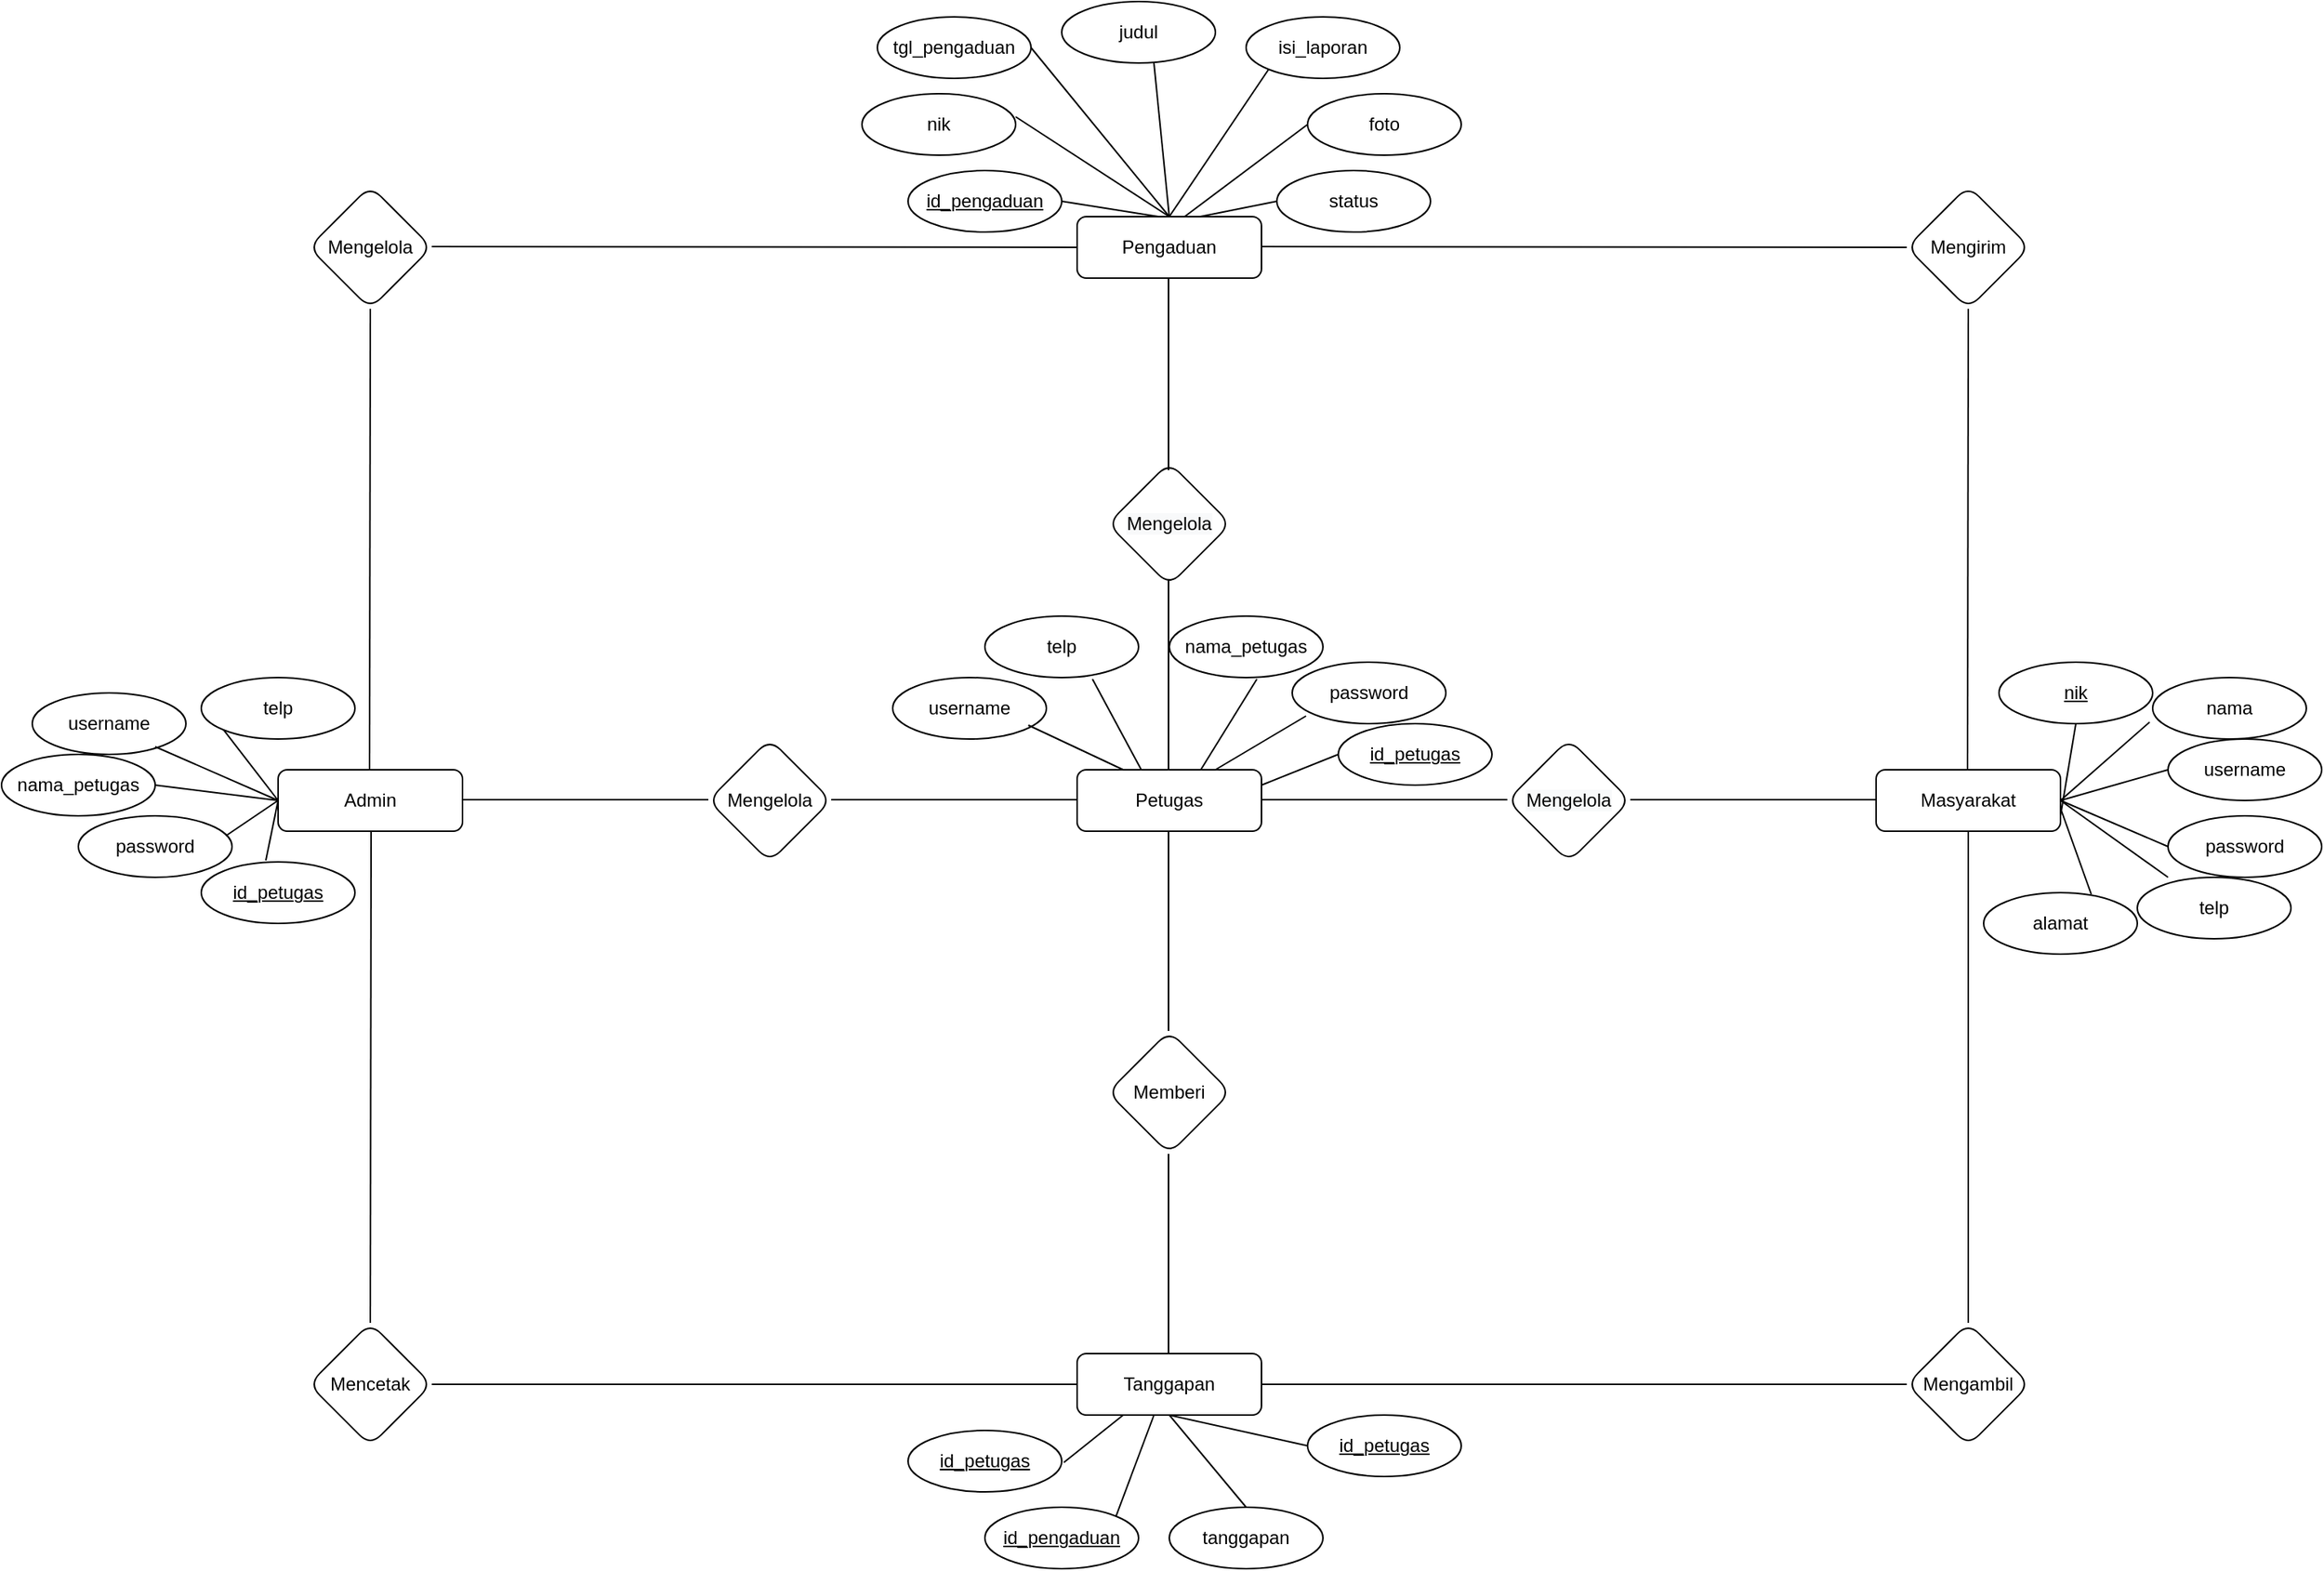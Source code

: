 <mxfile version="13.3.0" type="device"><diagram id="l11uSLoTLpvBY8Nf-3ZQ" name="Page-1"><mxGraphModel dx="1902" dy="1732" grid="1" gridSize="10" guides="1" tooltips="1" connect="1" arrows="1" fold="1" page="1" pageScale="1" pageWidth="850" pageHeight="1100" background="#ffffff" math="0" shadow="0"><root><mxCell id="0"/><mxCell id="1" parent="0"/><mxCell id="yK1F5RandvuhAX-OIcWo-4" value="Masyarakat" style="rounded=1;whiteSpace=wrap;html=1;" parent="1" vertex="1"><mxGeometry x="540" y="320" width="120" height="40" as="geometry"/></mxCell><mxCell id="yK1F5RandvuhAX-OIcWo-5" value="Petugas" style="rounded=1;whiteSpace=wrap;html=1;" parent="1" vertex="1"><mxGeometry x="20" y="320" width="120" height="40" as="geometry"/></mxCell><mxCell id="yK1F5RandvuhAX-OIcWo-6" value="Admin" style="rounded=1;whiteSpace=wrap;html=1;" parent="1" vertex="1"><mxGeometry x="-500" y="320" width="120" height="40" as="geometry"/></mxCell><mxCell id="yK1F5RandvuhAX-OIcWo-8" value="Mengelola" style="rhombus;whiteSpace=wrap;html=1;rounded=1;" parent="1" vertex="1"><mxGeometry x="-220" y="300" width="80" height="80" as="geometry"/></mxCell><mxCell id="yK1F5RandvuhAX-OIcWo-9" value="&#10;&#10;&lt;span style=&quot;color: rgb(0, 0, 0); font-family: helvetica; font-size: 12px; font-style: normal; font-weight: 400; letter-spacing: normal; text-align: center; text-indent: 0px; text-transform: none; word-spacing: 0px; background-color: rgb(248, 249, 250); display: inline; float: none;&quot;&gt;Mengelola&lt;/span&gt;&#10;&#10;" style="rhombus;whiteSpace=wrap;html=1;rounded=1;" parent="1" vertex="1"><mxGeometry x="300" y="300" width="80" height="80" as="geometry"/></mxCell><mxCell id="yK1F5RandvuhAX-OIcWo-16" value="" style="endArrow=none;html=1;rounded=0;" parent="1" edge="1"><mxGeometry relative="1" as="geometry"><mxPoint x="140" y="339.5" as="sourcePoint"/><mxPoint x="300" y="339.5" as="targetPoint"/></mxGeometry></mxCell><mxCell id="yK1F5RandvuhAX-OIcWo-17" value="" style="endArrow=none;html=1;rounded=0;" parent="1" edge="1"><mxGeometry relative="1" as="geometry"><mxPoint x="380" y="339.5" as="sourcePoint"/><mxPoint x="540" y="339.5" as="targetPoint"/></mxGeometry></mxCell><mxCell id="yK1F5RandvuhAX-OIcWo-18" value="" style="endArrow=none;html=1;rounded=0;" parent="1" edge="1"><mxGeometry relative="1" as="geometry"><mxPoint x="-140" y="339.5" as="sourcePoint"/><mxPoint x="20" y="339.5" as="targetPoint"/></mxGeometry></mxCell><mxCell id="yK1F5RandvuhAX-OIcWo-19" value="" style="endArrow=none;html=1;rounded=0;" parent="1" edge="1"><mxGeometry relative="1" as="geometry"><mxPoint x="-380" y="339.5" as="sourcePoint"/><mxPoint x="-220" y="339.5" as="targetPoint"/></mxGeometry></mxCell><mxCell id="yK1F5RandvuhAX-OIcWo-20" value="" style="endArrow=none;html=1;rounded=0;" parent="1" edge="1"><mxGeometry relative="1" as="geometry"><mxPoint x="79.5" y="190" as="sourcePoint"/><mxPoint x="79.5" y="320" as="targetPoint"/><Array as="points"><mxPoint x="79.5" y="260"/></Array></mxGeometry></mxCell><mxCell id="yK1F5RandvuhAX-OIcWo-21" value="&#10;&#10;&lt;span style=&quot;color: rgb(0, 0, 0); font-family: helvetica; font-size: 12px; font-style: normal; font-weight: 400; letter-spacing: normal; text-align: center; text-indent: 0px; text-transform: none; word-spacing: 0px; background-color: rgb(248, 249, 250); display: inline; float: none;&quot;&gt;Mengelola&lt;/span&gt;&#10;&#10;" style="rhombus;whiteSpace=wrap;html=1;rounded=1;" parent="1" vertex="1"><mxGeometry x="40" y="120" width="80" height="80" as="geometry"/></mxCell><mxCell id="yK1F5RandvuhAX-OIcWo-22" value="" style="endArrow=none;html=1;rounded=0;" parent="1" edge="1"><mxGeometry relative="1" as="geometry"><mxPoint x="79.5" y="-5" as="sourcePoint"/><mxPoint x="79.5" y="125" as="targetPoint"/><Array as="points"><mxPoint x="79.5" y="65"/></Array></mxGeometry></mxCell><mxCell id="yK1F5RandvuhAX-OIcWo-23" value="Pengaduan" style="rounded=1;whiteSpace=wrap;html=1;" parent="1" vertex="1"><mxGeometry x="20" y="-40" width="120" height="40" as="geometry"/></mxCell><mxCell id="yK1F5RandvuhAX-OIcWo-24" value="Mengirim" style="rhombus;whiteSpace=wrap;html=1;rounded=1;" parent="1" vertex="1"><mxGeometry x="560" y="-60" width="80" height="80" as="geometry"/></mxCell><mxCell id="yK1F5RandvuhAX-OIcWo-25" value="Mengelola" style="rhombus;whiteSpace=wrap;html=1;rounded=1;" parent="1" vertex="1"><mxGeometry x="-480" y="-60" width="80" height="80" as="geometry"/></mxCell><mxCell id="yK1F5RandvuhAX-OIcWo-26" value="" style="endArrow=none;html=1;rounded=0;" parent="1" edge="1"><mxGeometry relative="1" as="geometry"><mxPoint x="600" y="20" as="sourcePoint"/><mxPoint x="599.5" y="320" as="targetPoint"/></mxGeometry></mxCell><mxCell id="yK1F5RandvuhAX-OIcWo-27" value="" style="endArrow=none;html=1;rounded=0;" parent="1" edge="1"><mxGeometry relative="1" as="geometry"><mxPoint x="-440" y="20" as="sourcePoint"/><mxPoint x="-440.5" y="320" as="targetPoint"/></mxGeometry></mxCell><mxCell id="yK1F5RandvuhAX-OIcWo-28" value="" style="endArrow=none;html=1;rounded=0;exitX=0;exitY=0.5;exitDx=0;exitDy=0;" parent="1" source="yK1F5RandvuhAX-OIcWo-23" edge="1"><mxGeometry relative="1" as="geometry"><mxPoint x="-120" y="-20.5" as="sourcePoint"/><mxPoint x="-400" y="-20.5" as="targetPoint"/></mxGeometry></mxCell><mxCell id="yK1F5RandvuhAX-OIcWo-29" value="" style="endArrow=none;html=1;rounded=0;exitX=0;exitY=0.5;exitDx=0;exitDy=0;" parent="1" edge="1"><mxGeometry relative="1" as="geometry"><mxPoint x="560" y="-20" as="sourcePoint"/><mxPoint x="140" y="-20.5" as="targetPoint"/></mxGeometry></mxCell><mxCell id="yK1F5RandvuhAX-OIcWo-30" value="" style="endArrow=none;html=1;rounded=0;entryX=0.5;entryY=0;entryDx=0;entryDy=0;" parent="1" target="yK1F5RandvuhAX-OIcWo-31" edge="1"><mxGeometry relative="1" as="geometry"><mxPoint x="-439.5" y="360" as="sourcePoint"/><mxPoint x="-440" y="660" as="targetPoint"/></mxGeometry></mxCell><mxCell id="yK1F5RandvuhAX-OIcWo-31" value="Mencetak" style="rhombus;whiteSpace=wrap;html=1;rounded=1;" parent="1" vertex="1"><mxGeometry x="-480" y="680" width="80" height="80" as="geometry"/></mxCell><mxCell id="yK1F5RandvuhAX-OIcWo-32" value="" style="endArrow=none;html=1;rounded=0;exitX=0;exitY=0.5;exitDx=0;exitDy=0;entryX=1;entryY=0.5;entryDx=0;entryDy=0;" parent="1" target="yK1F5RandvuhAX-OIcWo-31" edge="1"><mxGeometry relative="1" as="geometry"><mxPoint x="30" y="720" as="sourcePoint"/><mxPoint x="-390" y="719.5" as="targetPoint"/></mxGeometry></mxCell><mxCell id="yK1F5RandvuhAX-OIcWo-33" value="Tanggapan" style="rounded=1;whiteSpace=wrap;html=1;" parent="1" vertex="1"><mxGeometry x="20" y="700" width="120" height="40" as="geometry"/></mxCell><mxCell id="yK1F5RandvuhAX-OIcWo-34" value="Memberi" style="rhombus;whiteSpace=wrap;html=1;rounded=1;" parent="1" vertex="1"><mxGeometry x="40" y="490" width="80" height="80" as="geometry"/></mxCell><mxCell id="yK1F5RandvuhAX-OIcWo-37" value="" style="endArrow=none;html=1;rounded=0;" parent="1" edge="1"><mxGeometry relative="1" as="geometry"><mxPoint x="79.5" y="360" as="sourcePoint"/><mxPoint x="79.5" y="490" as="targetPoint"/><Array as="points"><mxPoint x="79.5" y="430"/></Array></mxGeometry></mxCell><mxCell id="yK1F5RandvuhAX-OIcWo-39" value="" style="endArrow=none;html=1;rounded=0;" parent="1" edge="1"><mxGeometry relative="1" as="geometry"><mxPoint x="79.5" y="570" as="sourcePoint"/><mxPoint x="79.5" y="700" as="targetPoint"/><Array as="points"><mxPoint x="79.5" y="640"/></Array></mxGeometry></mxCell><mxCell id="yK1F5RandvuhAX-OIcWo-45" value="" style="endArrow=none;html=1;rounded=0;entryX=1;entryY=0.5;entryDx=0;entryDy=0;entryPerimeter=0;" parent="1" target="yK1F5RandvuhAX-OIcWo-33" edge="1"><mxGeometry relative="1" as="geometry"><mxPoint x="560" y="720" as="sourcePoint"/><mxPoint x="150" y="720" as="targetPoint"/></mxGeometry></mxCell><mxCell id="yK1F5RandvuhAX-OIcWo-46" value="Mengambil" style="rhombus;whiteSpace=wrap;html=1;rounded=1;" parent="1" vertex="1"><mxGeometry x="560" y="680" width="80" height="80" as="geometry"/></mxCell><mxCell id="yK1F5RandvuhAX-OIcWo-47" value="" style="endArrow=none;html=1;rounded=0;entryX=0.5;entryY=0;entryDx=0;entryDy=0;" parent="1" target="yK1F5RandvuhAX-OIcWo-46" edge="1"><mxGeometry relative="1" as="geometry"><mxPoint x="600" y="360" as="sourcePoint"/><mxPoint x="600" y="660" as="targetPoint"/></mxGeometry></mxCell><mxCell id="yK1F5RandvuhAX-OIcWo-55" value="nik" style="ellipse;whiteSpace=wrap;html=1;align=center;rounded=1;" parent="1" vertex="1"><mxGeometry x="-120" y="-120" width="100" height="40" as="geometry"/></mxCell><mxCell id="yK1F5RandvuhAX-OIcWo-56" value="&lt;u&gt;id_pengaduan&lt;/u&gt;" style="ellipse;whiteSpace=wrap;html=1;align=center;rounded=1;" parent="1" vertex="1"><mxGeometry x="-90" y="-70" width="100" height="40" as="geometry"/></mxCell><mxCell id="yK1F5RandvuhAX-OIcWo-57" value="tgl_pengaduan" style="ellipse;whiteSpace=wrap;html=1;align=center;rounded=1;" parent="1" vertex="1"><mxGeometry x="-110" y="-170" width="100" height="40" as="geometry"/></mxCell><mxCell id="yK1F5RandvuhAX-OIcWo-58" value="judul" style="ellipse;whiteSpace=wrap;html=1;align=center;rounded=1;" parent="1" vertex="1"><mxGeometry x="10" y="-180" width="100" height="40" as="geometry"/></mxCell><mxCell id="yK1F5RandvuhAX-OIcWo-59" value="isi_laporan" style="ellipse;whiteSpace=wrap;html=1;align=center;rounded=1;" parent="1" vertex="1"><mxGeometry x="130" y="-170" width="100" height="40" as="geometry"/></mxCell><mxCell id="yK1F5RandvuhAX-OIcWo-60" value="foto" style="ellipse;whiteSpace=wrap;html=1;align=center;rounded=1;" parent="1" vertex="1"><mxGeometry x="170" y="-120" width="100" height="40" as="geometry"/></mxCell><mxCell id="yK1F5RandvuhAX-OIcWo-61" value="status" style="ellipse;whiteSpace=wrap;html=1;align=center;rounded=1;" parent="1" vertex="1"><mxGeometry x="150" y="-70" width="100" height="40" as="geometry"/></mxCell><mxCell id="yK1F5RandvuhAX-OIcWo-68" value="" style="endArrow=none;html=1;rounded=0;entryX=0.5;entryY=0;entryDx=0;entryDy=0;" parent="1" target="yK1F5RandvuhAX-OIcWo-23" edge="1"><mxGeometry relative="1" as="geometry"><mxPoint x="70" y="-140" as="sourcePoint"/><mxPoint x="70" y="-30" as="targetPoint"/></mxGeometry></mxCell><mxCell id="yK1F5RandvuhAX-OIcWo-69" value="" style="endArrow=none;html=1;rounded=0;entryX=0.583;entryY=0;entryDx=0;entryDy=0;exitX=0;exitY=0.5;exitDx=0;exitDy=0;entryPerimeter=0;" parent="1" source="yK1F5RandvuhAX-OIcWo-60" target="yK1F5RandvuhAX-OIcWo-23" edge="1"><mxGeometry relative="1" as="geometry"><mxPoint x="80" y="-130" as="sourcePoint"/><mxPoint x="90" y="-30" as="targetPoint"/></mxGeometry></mxCell><mxCell id="yK1F5RandvuhAX-OIcWo-70" value="" style="endArrow=none;html=1;rounded=0;entryX=0.5;entryY=0;entryDx=0;entryDy=0;exitX=0;exitY=1;exitDx=0;exitDy=0;" parent="1" source="yK1F5RandvuhAX-OIcWo-59" target="yK1F5RandvuhAX-OIcWo-23" edge="1"><mxGeometry relative="1" as="geometry"><mxPoint x="90" y="-120" as="sourcePoint"/><mxPoint x="100" y="-20" as="targetPoint"/></mxGeometry></mxCell><mxCell id="yK1F5RandvuhAX-OIcWo-71" value="" style="endArrow=none;html=1;rounded=0;exitX=0;exitY=0.5;exitDx=0;exitDy=0;" parent="1" source="yK1F5RandvuhAX-OIcWo-61" edge="1"><mxGeometry relative="1" as="geometry"><mxPoint x="150" y="-65" as="sourcePoint"/><mxPoint x="100" y="-40" as="targetPoint"/></mxGeometry></mxCell><mxCell id="yK1F5RandvuhAX-OIcWo-72" value="" style="endArrow=none;html=1;rounded=0;exitX=1;exitY=0.5;exitDx=0;exitDy=0;" parent="1" source="yK1F5RandvuhAX-OIcWo-57" edge="1"><mxGeometry relative="1" as="geometry"><mxPoint x="55" y="-140" as="sourcePoint"/><mxPoint x="80" y="-40" as="targetPoint"/></mxGeometry></mxCell><mxCell id="yK1F5RandvuhAX-OIcWo-73" value="" style="endArrow=none;html=1;rounded=0;exitX=1;exitY=0.5;exitDx=0;exitDy=0;" parent="1" edge="1"><mxGeometry relative="1" as="geometry"><mxPoint x="-20" y="-105" as="sourcePoint"/><mxPoint x="80" y="-40" as="targetPoint"/></mxGeometry></mxCell><mxCell id="yK1F5RandvuhAX-OIcWo-74" value="" style="endArrow=none;html=1;rounded=0;exitX=1;exitY=0.5;exitDx=0;exitDy=0;entryX=0.442;entryY=0;entryDx=0;entryDy=0;entryPerimeter=0;" parent="1" target="yK1F5RandvuhAX-OIcWo-23" edge="1" source="yK1F5RandvuhAX-OIcWo-56"><mxGeometry relative="1" as="geometry"><mxPoint x="10" y="-60" as="sourcePoint"/><mxPoint x="110" y="5" as="targetPoint"/></mxGeometry></mxCell><mxCell id="yK1F5RandvuhAX-OIcWo-75" value="&lt;u&gt;nik&lt;/u&gt;" style="ellipse;whiteSpace=wrap;html=1;align=center;rounded=1;" parent="1" vertex="1"><mxGeometry x="620" y="250" width="100" height="40" as="geometry"/></mxCell><mxCell id="yK1F5RandvuhAX-OIcWo-81" value="nama" style="ellipse;whiteSpace=wrap;html=1;align=center;rounded=1;" parent="1" vertex="1"><mxGeometry x="720" y="260" width="100" height="40" as="geometry"/></mxCell><mxCell id="yK1F5RandvuhAX-OIcWo-82" value="username" style="ellipse;whiteSpace=wrap;html=1;align=center;rounded=1;" parent="1" vertex="1"><mxGeometry x="730" y="300" width="100" height="40" as="geometry"/></mxCell><mxCell id="yK1F5RandvuhAX-OIcWo-83" value="password" style="ellipse;whiteSpace=wrap;html=1;align=center;rounded=1;" parent="1" vertex="1"><mxGeometry x="730" y="350" width="100" height="40" as="geometry"/></mxCell><mxCell id="yK1F5RandvuhAX-OIcWo-84" value="telp" style="ellipse;whiteSpace=wrap;html=1;align=center;rounded=1;" parent="1" vertex="1"><mxGeometry x="710" y="390" width="100" height="40" as="geometry"/></mxCell><mxCell id="yK1F5RandvuhAX-OIcWo-85" value="alamat" style="ellipse;whiteSpace=wrap;html=1;align=center;rounded=1;" parent="1" vertex="1"><mxGeometry x="610" y="400" width="100" height="40" as="geometry"/></mxCell><mxCell id="yK1F5RandvuhAX-OIcWo-87" value="" style="endArrow=none;html=1;rounded=0;entryX=0;entryY=0.5;entryDx=0;entryDy=0;" parent="1" target="yK1F5RandvuhAX-OIcWo-82" edge="1"><mxGeometry relative="1" as="geometry"><mxPoint x="660" y="340" as="sourcePoint"/><mxPoint x="760" y="340" as="targetPoint"/></mxGeometry></mxCell><mxCell id="yK1F5RandvuhAX-OIcWo-88" value="" style="endArrow=none;html=1;rounded=0;entryX=0;entryY=0.5;entryDx=0;entryDy=0;exitX=1;exitY=0.5;exitDx=0;exitDy=0;" parent="1" source="yK1F5RandvuhAX-OIcWo-4" target="yK1F5RandvuhAX-OIcWo-83" edge="1"><mxGeometry relative="1" as="geometry"><mxPoint x="660" y="344.5" as="sourcePoint"/><mxPoint x="733" y="335.5" as="targetPoint"/></mxGeometry></mxCell><mxCell id="yK1F5RandvuhAX-OIcWo-89" value="" style="endArrow=none;html=1;rounded=0;exitX=1;exitY=0.5;exitDx=0;exitDy=0;" parent="1" source="yK1F5RandvuhAX-OIcWo-4" edge="1"><mxGeometry relative="1" as="geometry"><mxPoint x="660" y="360" as="sourcePoint"/><mxPoint x="730" y="390" as="targetPoint"/></mxGeometry></mxCell><mxCell id="yK1F5RandvuhAX-OIcWo-90" value="" style="endArrow=none;html=1;rounded=0;entryX=-0.02;entryY=0.725;entryDx=0;entryDy=0;entryPerimeter=0;" parent="1" target="yK1F5RandvuhAX-OIcWo-81" edge="1"><mxGeometry relative="1" as="geometry"><mxPoint x="660" y="340" as="sourcePoint"/><mxPoint x="730" y="320" as="targetPoint"/></mxGeometry></mxCell><mxCell id="yK1F5RandvuhAX-OIcWo-91" value="" style="endArrow=none;html=1;rounded=0;exitX=1;exitY=0.75;exitDx=0;exitDy=0;entryX=0.5;entryY=1;entryDx=0;entryDy=0;" parent="1" source="yK1F5RandvuhAX-OIcWo-4" target="yK1F5RandvuhAX-OIcWo-75" edge="1"><mxGeometry relative="1" as="geometry"><mxPoint x="670" y="350" as="sourcePoint"/><mxPoint x="740" y="400" as="targetPoint"/></mxGeometry></mxCell><mxCell id="yK1F5RandvuhAX-OIcWo-92" value="" style="endArrow=none;html=1;rounded=0;exitX=1;exitY=0.5;exitDx=0;exitDy=0;entryX=0.7;entryY=0.025;entryDx=0;entryDy=0;entryPerimeter=0;" parent="1" target="yK1F5RandvuhAX-OIcWo-85" edge="1"><mxGeometry relative="1" as="geometry"><mxPoint x="660" y="345" as="sourcePoint"/><mxPoint x="730" y="395" as="targetPoint"/></mxGeometry></mxCell><mxCell id="yK1F5RandvuhAX-OIcWo-93" value="nama_petugas" style="ellipse;whiteSpace=wrap;html=1;align=center;rounded=1;" parent="1" vertex="1"><mxGeometry x="-680" y="310" width="100" height="40" as="geometry"/></mxCell><mxCell id="yK1F5RandvuhAX-OIcWo-94" value="id_petugas" style="ellipse;whiteSpace=wrap;html=1;align=center;fontStyle=4;rounded=1;" parent="1" vertex="1"><mxGeometry x="-550" y="380" width="100" height="40" as="geometry"/></mxCell><mxCell id="yK1F5RandvuhAX-OIcWo-95" value="password" style="ellipse;whiteSpace=wrap;html=1;align=center;rounded=1;" parent="1" vertex="1"><mxGeometry x="-630" y="350" width="100" height="40" as="geometry"/></mxCell><mxCell id="yK1F5RandvuhAX-OIcWo-96" value="username" style="ellipse;whiteSpace=wrap;html=1;align=center;rounded=1;" parent="1" vertex="1"><mxGeometry x="-660" y="270" width="100" height="40" as="geometry"/></mxCell><mxCell id="yK1F5RandvuhAX-OIcWo-97" value="telp" style="ellipse;whiteSpace=wrap;html=1;align=center;rounded=1;" parent="1" vertex="1"><mxGeometry x="-550" y="260" width="100" height="40" as="geometry"/></mxCell><mxCell id="yK1F5RandvuhAX-OIcWo-102" value="id_petugas" style="ellipse;whiteSpace=wrap;html=1;align=center;fontStyle=4;rounded=1;" parent="1" vertex="1"><mxGeometry x="190" y="290" width="100" height="40" as="geometry"/></mxCell><mxCell id="yK1F5RandvuhAX-OIcWo-103" value="password" style="ellipse;whiteSpace=wrap;html=1;align=center;rounded=1;" parent="1" vertex="1"><mxGeometry x="160" y="250" width="100" height="40" as="geometry"/></mxCell><mxCell id="yK1F5RandvuhAX-OIcWo-104" value="nama_petugas" style="ellipse;whiteSpace=wrap;html=1;align=center;rounded=1;" parent="1" vertex="1"><mxGeometry x="80" y="220" width="100" height="40" as="geometry"/></mxCell><mxCell id="yK1F5RandvuhAX-OIcWo-106" value="username" style="ellipse;whiteSpace=wrap;html=1;align=center;rounded=1;" parent="1" vertex="1"><mxGeometry x="-100" y="260" width="100" height="40" as="geometry"/></mxCell><mxCell id="yK1F5RandvuhAX-OIcWo-107" value="telp" style="ellipse;whiteSpace=wrap;html=1;align=center;rounded=1;" parent="1" vertex="1"><mxGeometry x="-40" y="220" width="100" height="40" as="geometry"/></mxCell><mxCell id="yK1F5RandvuhAX-OIcWo-109" value="" style="endArrow=none;html=1;rounded=0;exitX=1;exitY=0.5;exitDx=0;exitDy=0;" parent="1" source="yK1F5RandvuhAX-OIcWo-93" edge="1"><mxGeometry relative="1" as="geometry"><mxPoint x="-620" y="340" as="sourcePoint"/><mxPoint x="-500" y="340" as="targetPoint"/></mxGeometry></mxCell><mxCell id="yK1F5RandvuhAX-OIcWo-110" value="" style="endArrow=none;html=1;rounded=0;exitX=1;exitY=0.5;exitDx=0;exitDy=0;" parent="1" edge="1"><mxGeometry relative="1" as="geometry"><mxPoint x="-580" y="305" as="sourcePoint"/><mxPoint x="-500" y="340" as="targetPoint"/></mxGeometry></mxCell><mxCell id="yK1F5RandvuhAX-OIcWo-111" value="" style="endArrow=none;html=1;rounded=0;exitX=0;exitY=1;exitDx=0;exitDy=0;" parent="1" source="yK1F5RandvuhAX-OIcWo-97" edge="1"><mxGeometry relative="1" as="geometry"><mxPoint x="-570" y="315" as="sourcePoint"/><mxPoint x="-500" y="340" as="targetPoint"/></mxGeometry></mxCell><mxCell id="yK1F5RandvuhAX-OIcWo-112" value="" style="endArrow=none;html=1;rounded=0;exitX=0.96;exitY=0.325;exitDx=0;exitDy=0;exitPerimeter=0;" parent="1" source="yK1F5RandvuhAX-OIcWo-95" edge="1"><mxGeometry relative="1" as="geometry"><mxPoint x="-549.995" y="320.002" as="sourcePoint"/><mxPoint x="-500" y="340" as="targetPoint"/></mxGeometry></mxCell><mxCell id="yK1F5RandvuhAX-OIcWo-113" value="" style="endArrow=none;html=1;rounded=0;exitX=0.42;exitY=-0.025;exitDx=0;exitDy=0;exitPerimeter=0;" parent="1" source="yK1F5RandvuhAX-OIcWo-94" edge="1"><mxGeometry relative="1" as="geometry"><mxPoint x="-524" y="373" as="sourcePoint"/><mxPoint x="-500" y="340" as="targetPoint"/></mxGeometry></mxCell><mxCell id="yK1F5RandvuhAX-OIcWo-114" value="" style="endArrow=none;html=1;rounded=0;entryX=0;entryY=0.5;entryDx=0;entryDy=0;" parent="1" target="yK1F5RandvuhAX-OIcWo-102" edge="1"><mxGeometry relative="1" as="geometry"><mxPoint x="140" y="330" as="sourcePoint"/><mxPoint x="300" y="330" as="targetPoint"/></mxGeometry></mxCell><mxCell id="yK1F5RandvuhAX-OIcWo-115" value="" style="endArrow=none;html=1;rounded=0;entryX=0.09;entryY=0.875;entryDx=0;entryDy=0;entryPerimeter=0;" parent="1" target="yK1F5RandvuhAX-OIcWo-103" edge="1"><mxGeometry relative="1" as="geometry"><mxPoint x="110" y="320" as="sourcePoint"/><mxPoint x="170" y="300" as="targetPoint"/></mxGeometry></mxCell><mxCell id="yK1F5RandvuhAX-OIcWo-116" value="" style="endArrow=none;html=1;rounded=0;entryX=0.57;entryY=1.025;entryDx=0;entryDy=0;entryPerimeter=0;" parent="1" target="yK1F5RandvuhAX-OIcWo-104" edge="1"><mxGeometry relative="1" as="geometry"><mxPoint x="100.5" y="320" as="sourcePoint"/><mxPoint x="159.5" y="285" as="targetPoint"/></mxGeometry></mxCell><mxCell id="yK1F5RandvuhAX-OIcWo-117" value="" style="endArrow=none;html=1;rounded=0;" parent="1" edge="1"><mxGeometry relative="1" as="geometry"><mxPoint x="61.75" y="320" as="sourcePoint"/><mxPoint x="30" y="261" as="targetPoint"/></mxGeometry></mxCell><mxCell id="yK1F5RandvuhAX-OIcWo-118" value="" style="endArrow=none;html=1;rounded=0;exitX=0.25;exitY=0;exitDx=0;exitDy=0;" parent="1" source="yK1F5RandvuhAX-OIcWo-5" edge="1"><mxGeometry relative="1" as="geometry"><mxPoint x="20" y="350" as="sourcePoint"/><mxPoint x="-11.75" y="291" as="targetPoint"/></mxGeometry></mxCell><mxCell id="yK1F5RandvuhAX-OIcWo-119" value="&lt;u&gt;id_petugas&lt;/u&gt;" style="ellipse;whiteSpace=wrap;html=1;align=center;rounded=1;" parent="1" vertex="1"><mxGeometry x="-90" y="750" width="100" height="40" as="geometry"/></mxCell><mxCell id="yK1F5RandvuhAX-OIcWo-120" value="&lt;u&gt;id_pengaduan&lt;/u&gt;" style="ellipse;whiteSpace=wrap;html=1;align=center;rounded=1;" parent="1" vertex="1"><mxGeometry x="-40" y="800" width="100" height="40" as="geometry"/></mxCell><mxCell id="yK1F5RandvuhAX-OIcWo-121" value="tanggapan" style="ellipse;whiteSpace=wrap;html=1;align=center;rounded=1;" parent="1" vertex="1"><mxGeometry x="80" y="800" width="100" height="40" as="geometry"/></mxCell><mxCell id="yK1F5RandvuhAX-OIcWo-122" value="id_petugas" style="ellipse;whiteSpace=wrap;html=1;align=center;fontStyle=4;rounded=1;" parent="1" vertex="1"><mxGeometry x="170" y="740" width="100" height="40" as="geometry"/></mxCell><mxCell id="yK1F5RandvuhAX-OIcWo-124" value="" style="endArrow=none;html=1;rounded=0;exitX=0.5;exitY=1;exitDx=0;exitDy=0;" parent="1" source="yK1F5RandvuhAX-OIcWo-33" edge="1"><mxGeometry relative="1" as="geometry"><mxPoint x="20" y="769.5" as="sourcePoint"/><mxPoint x="170" y="760" as="targetPoint"/></mxGeometry></mxCell><mxCell id="yK1F5RandvuhAX-OIcWo-125" value="" style="resizable=0;html=1;align=right;verticalAlign=bottom;" parent="yK1F5RandvuhAX-OIcWo-124" connectable="0" vertex="1"><mxGeometry x="1" relative="1" as="geometry"/></mxCell><mxCell id="yK1F5RandvuhAX-OIcWo-126" value="" style="endArrow=none;html=1;rounded=0;exitX=0.5;exitY=1;exitDx=0;exitDy=0;entryX=0.5;entryY=0;entryDx=0;entryDy=0;" parent="1" source="yK1F5RandvuhAX-OIcWo-33" target="yK1F5RandvuhAX-OIcWo-121" edge="1"><mxGeometry relative="1" as="geometry"><mxPoint x="90" y="750" as="sourcePoint"/><mxPoint x="180" y="770" as="targetPoint"/></mxGeometry></mxCell><mxCell id="yK1F5RandvuhAX-OIcWo-128" value="" style="endArrow=none;html=1;rounded=0;entryX=1;entryY=0;entryDx=0;entryDy=0;" parent="1" target="yK1F5RandvuhAX-OIcWo-120" edge="1"><mxGeometry relative="1" as="geometry"><mxPoint x="70" y="740" as="sourcePoint"/><mxPoint x="100" y="800" as="targetPoint"/></mxGeometry></mxCell><mxCell id="yK1F5RandvuhAX-OIcWo-129" value="" style="resizable=0;html=1;align=right;verticalAlign=bottom;" parent="yK1F5RandvuhAX-OIcWo-128" connectable="0" vertex="1"><mxGeometry x="1" relative="1" as="geometry"/></mxCell><mxCell id="yK1F5RandvuhAX-OIcWo-130" value="" style="endArrow=none;html=1;rounded=0;exitX=0.25;exitY=1;exitDx=0;exitDy=0;entryX=1;entryY=0;entryDx=0;entryDy=0;" parent="1" source="yK1F5RandvuhAX-OIcWo-33" edge="1"><mxGeometry relative="1" as="geometry"><mxPoint x="40" y="710" as="sourcePoint"/><mxPoint x="11.355" y="770.858" as="targetPoint"/></mxGeometry></mxCell><mxCell id="yK1F5RandvuhAX-OIcWo-131" value="" style="resizable=0;html=1;align=right;verticalAlign=bottom;" parent="yK1F5RandvuhAX-OIcWo-130" connectable="0" vertex="1"><mxGeometry x="1" relative="1" as="geometry"/></mxCell></root></mxGraphModel></diagram></mxfile>